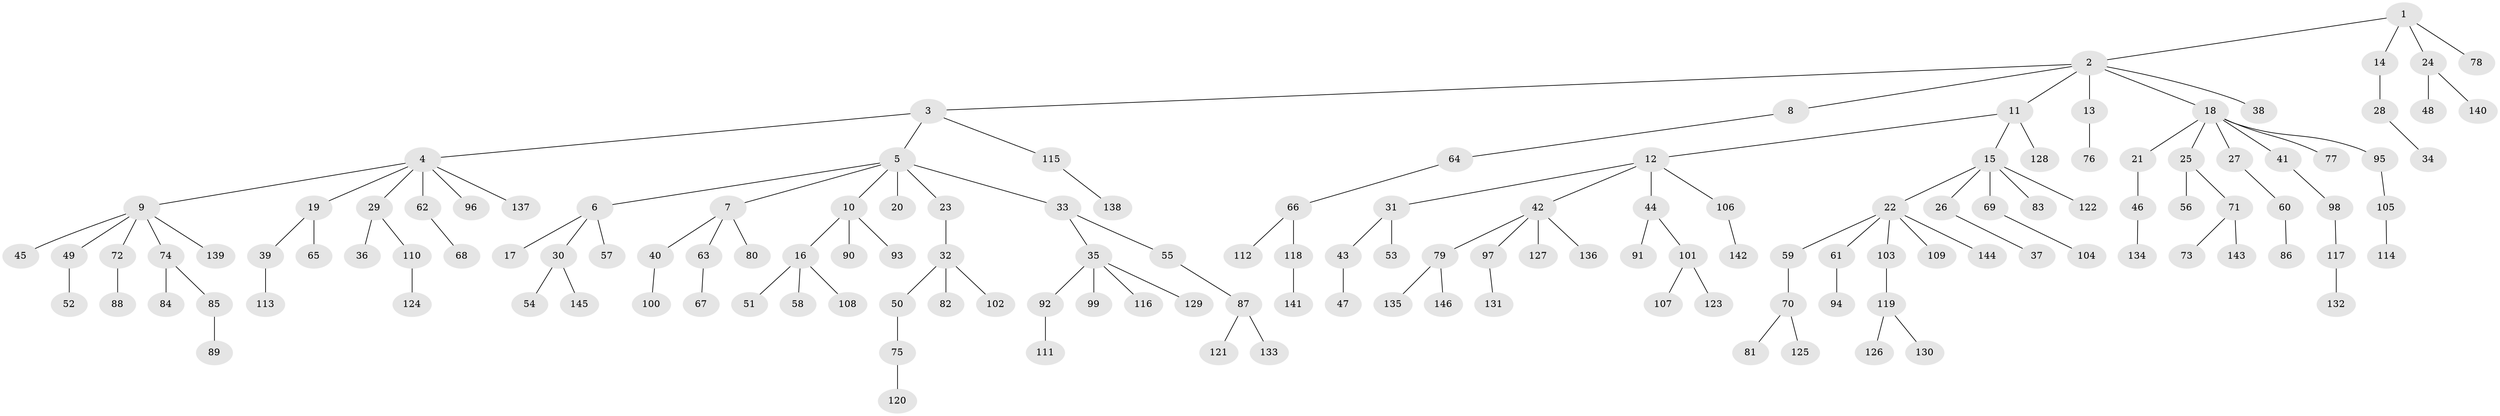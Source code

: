 // coarse degree distribution, {4: 0.057692307692307696, 6: 0.038461538461538464, 3: 0.07692307692307693, 2: 0.2692307692307692, 5: 0.04807692307692308, 1: 0.5096153846153846}
// Generated by graph-tools (version 1.1) at 2025/51/03/04/25 22:51:55]
// undirected, 146 vertices, 145 edges
graph export_dot {
  node [color=gray90,style=filled];
  1;
  2;
  3;
  4;
  5;
  6;
  7;
  8;
  9;
  10;
  11;
  12;
  13;
  14;
  15;
  16;
  17;
  18;
  19;
  20;
  21;
  22;
  23;
  24;
  25;
  26;
  27;
  28;
  29;
  30;
  31;
  32;
  33;
  34;
  35;
  36;
  37;
  38;
  39;
  40;
  41;
  42;
  43;
  44;
  45;
  46;
  47;
  48;
  49;
  50;
  51;
  52;
  53;
  54;
  55;
  56;
  57;
  58;
  59;
  60;
  61;
  62;
  63;
  64;
  65;
  66;
  67;
  68;
  69;
  70;
  71;
  72;
  73;
  74;
  75;
  76;
  77;
  78;
  79;
  80;
  81;
  82;
  83;
  84;
  85;
  86;
  87;
  88;
  89;
  90;
  91;
  92;
  93;
  94;
  95;
  96;
  97;
  98;
  99;
  100;
  101;
  102;
  103;
  104;
  105;
  106;
  107;
  108;
  109;
  110;
  111;
  112;
  113;
  114;
  115;
  116;
  117;
  118;
  119;
  120;
  121;
  122;
  123;
  124;
  125;
  126;
  127;
  128;
  129;
  130;
  131;
  132;
  133;
  134;
  135;
  136;
  137;
  138;
  139;
  140;
  141;
  142;
  143;
  144;
  145;
  146;
  1 -- 2;
  1 -- 14;
  1 -- 24;
  1 -- 78;
  2 -- 3;
  2 -- 8;
  2 -- 11;
  2 -- 13;
  2 -- 18;
  2 -- 38;
  3 -- 4;
  3 -- 5;
  3 -- 115;
  4 -- 9;
  4 -- 19;
  4 -- 29;
  4 -- 62;
  4 -- 96;
  4 -- 137;
  5 -- 6;
  5 -- 7;
  5 -- 10;
  5 -- 20;
  5 -- 23;
  5 -- 33;
  6 -- 17;
  6 -- 30;
  6 -- 57;
  7 -- 40;
  7 -- 63;
  7 -- 80;
  8 -- 64;
  9 -- 45;
  9 -- 49;
  9 -- 72;
  9 -- 74;
  9 -- 139;
  10 -- 16;
  10 -- 90;
  10 -- 93;
  11 -- 12;
  11 -- 15;
  11 -- 128;
  12 -- 31;
  12 -- 42;
  12 -- 44;
  12 -- 106;
  13 -- 76;
  14 -- 28;
  15 -- 22;
  15 -- 26;
  15 -- 69;
  15 -- 83;
  15 -- 122;
  16 -- 51;
  16 -- 58;
  16 -- 108;
  18 -- 21;
  18 -- 25;
  18 -- 27;
  18 -- 41;
  18 -- 77;
  18 -- 95;
  19 -- 39;
  19 -- 65;
  21 -- 46;
  22 -- 59;
  22 -- 61;
  22 -- 103;
  22 -- 109;
  22 -- 144;
  23 -- 32;
  24 -- 48;
  24 -- 140;
  25 -- 56;
  25 -- 71;
  26 -- 37;
  27 -- 60;
  28 -- 34;
  29 -- 36;
  29 -- 110;
  30 -- 54;
  30 -- 145;
  31 -- 43;
  31 -- 53;
  32 -- 50;
  32 -- 82;
  32 -- 102;
  33 -- 35;
  33 -- 55;
  35 -- 92;
  35 -- 99;
  35 -- 116;
  35 -- 129;
  39 -- 113;
  40 -- 100;
  41 -- 98;
  42 -- 79;
  42 -- 97;
  42 -- 127;
  42 -- 136;
  43 -- 47;
  44 -- 91;
  44 -- 101;
  46 -- 134;
  49 -- 52;
  50 -- 75;
  55 -- 87;
  59 -- 70;
  60 -- 86;
  61 -- 94;
  62 -- 68;
  63 -- 67;
  64 -- 66;
  66 -- 112;
  66 -- 118;
  69 -- 104;
  70 -- 81;
  70 -- 125;
  71 -- 73;
  71 -- 143;
  72 -- 88;
  74 -- 84;
  74 -- 85;
  75 -- 120;
  79 -- 135;
  79 -- 146;
  85 -- 89;
  87 -- 121;
  87 -- 133;
  92 -- 111;
  95 -- 105;
  97 -- 131;
  98 -- 117;
  101 -- 107;
  101 -- 123;
  103 -- 119;
  105 -- 114;
  106 -- 142;
  110 -- 124;
  115 -- 138;
  117 -- 132;
  118 -- 141;
  119 -- 126;
  119 -- 130;
}
